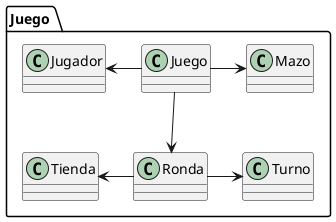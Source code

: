 @startuml Diagrama Paquetes Juego

package "Juego " {
    class Juego
    class Jugador
    class Mazo
    class Ronda
    class Tienda
    class Turno
}

Juego -left-> Jugador
Juego -right-> Mazo
Juego -down-> Ronda
Ronda -left-> Tienda
Ronda -right-> Turno

@enduml